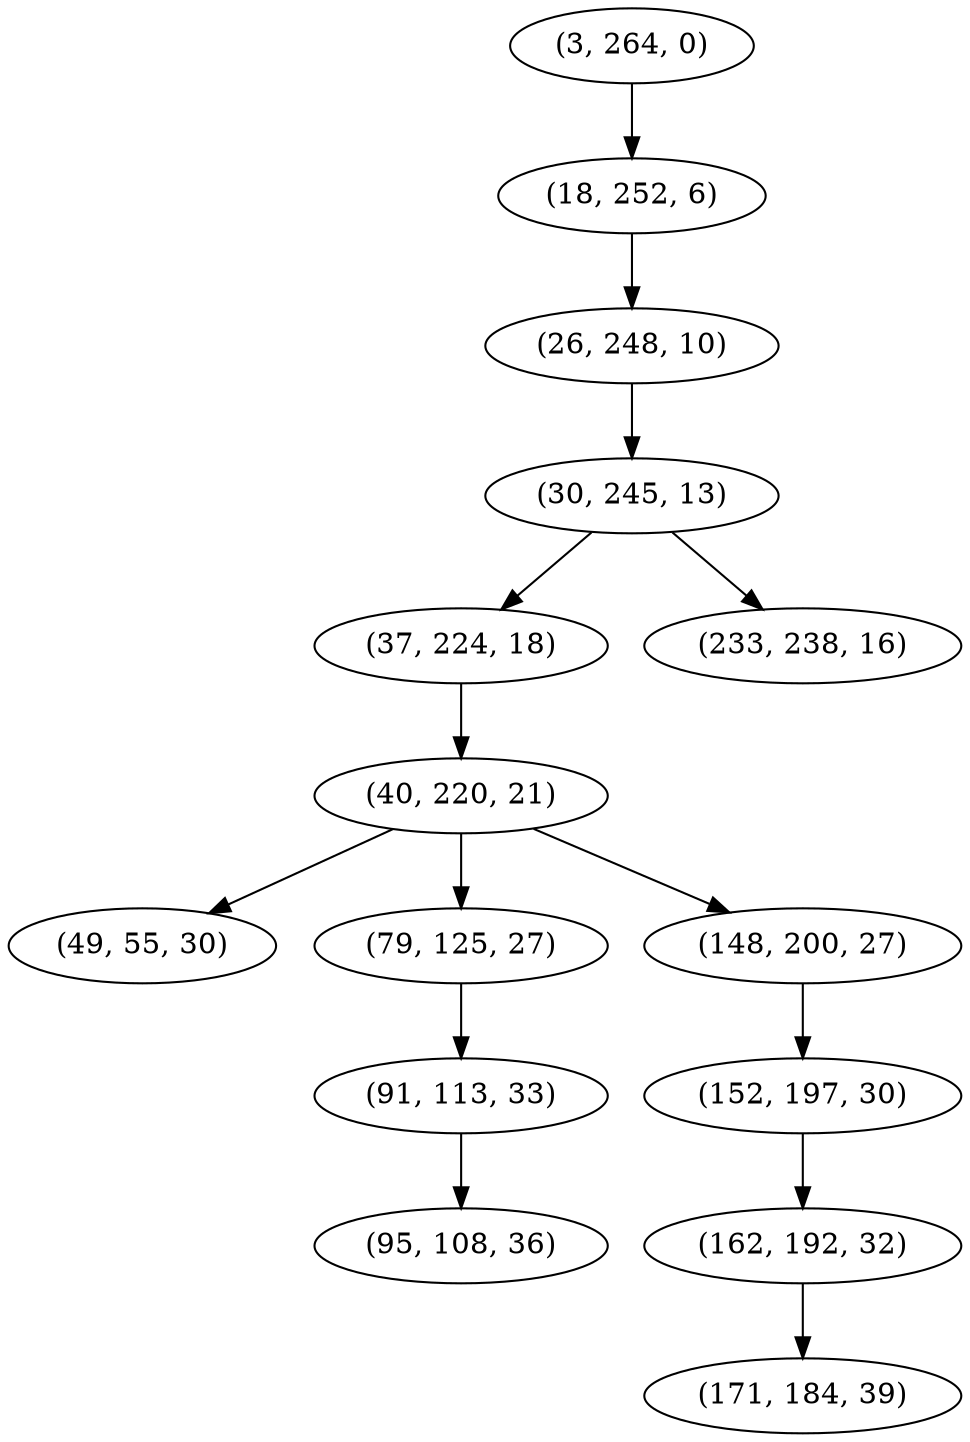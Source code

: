 digraph tree {
    "(3, 264, 0)";
    "(18, 252, 6)";
    "(26, 248, 10)";
    "(30, 245, 13)";
    "(37, 224, 18)";
    "(40, 220, 21)";
    "(49, 55, 30)";
    "(79, 125, 27)";
    "(91, 113, 33)";
    "(95, 108, 36)";
    "(148, 200, 27)";
    "(152, 197, 30)";
    "(162, 192, 32)";
    "(171, 184, 39)";
    "(233, 238, 16)";
    "(3, 264, 0)" -> "(18, 252, 6)";
    "(18, 252, 6)" -> "(26, 248, 10)";
    "(26, 248, 10)" -> "(30, 245, 13)";
    "(30, 245, 13)" -> "(37, 224, 18)";
    "(30, 245, 13)" -> "(233, 238, 16)";
    "(37, 224, 18)" -> "(40, 220, 21)";
    "(40, 220, 21)" -> "(49, 55, 30)";
    "(40, 220, 21)" -> "(79, 125, 27)";
    "(40, 220, 21)" -> "(148, 200, 27)";
    "(79, 125, 27)" -> "(91, 113, 33)";
    "(91, 113, 33)" -> "(95, 108, 36)";
    "(148, 200, 27)" -> "(152, 197, 30)";
    "(152, 197, 30)" -> "(162, 192, 32)";
    "(162, 192, 32)" -> "(171, 184, 39)";
}
